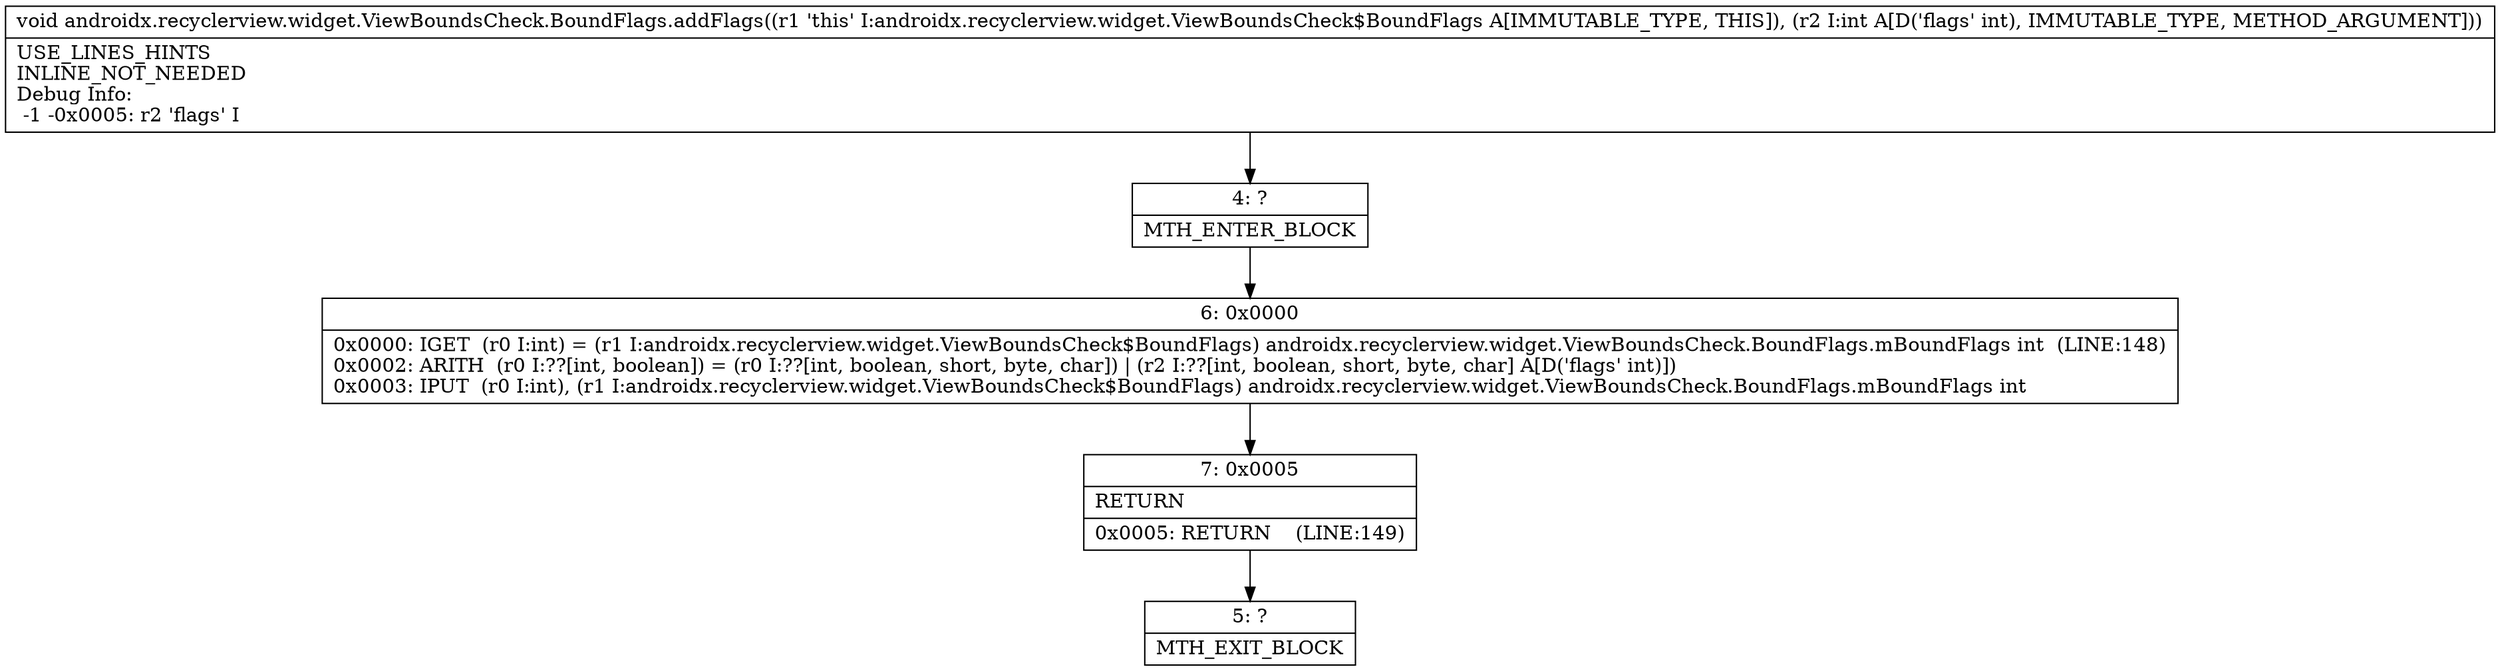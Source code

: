 digraph "CFG forandroidx.recyclerview.widget.ViewBoundsCheck.BoundFlags.addFlags(I)V" {
Node_4 [shape=record,label="{4\:\ ?|MTH_ENTER_BLOCK\l}"];
Node_6 [shape=record,label="{6\:\ 0x0000|0x0000: IGET  (r0 I:int) = (r1 I:androidx.recyclerview.widget.ViewBoundsCheck$BoundFlags) androidx.recyclerview.widget.ViewBoundsCheck.BoundFlags.mBoundFlags int  (LINE:148)\l0x0002: ARITH  (r0 I:??[int, boolean]) = (r0 I:??[int, boolean, short, byte, char]) \| (r2 I:??[int, boolean, short, byte, char] A[D('flags' int)]) \l0x0003: IPUT  (r0 I:int), (r1 I:androidx.recyclerview.widget.ViewBoundsCheck$BoundFlags) androidx.recyclerview.widget.ViewBoundsCheck.BoundFlags.mBoundFlags int \l}"];
Node_7 [shape=record,label="{7\:\ 0x0005|RETURN\l|0x0005: RETURN    (LINE:149)\l}"];
Node_5 [shape=record,label="{5\:\ ?|MTH_EXIT_BLOCK\l}"];
MethodNode[shape=record,label="{void androidx.recyclerview.widget.ViewBoundsCheck.BoundFlags.addFlags((r1 'this' I:androidx.recyclerview.widget.ViewBoundsCheck$BoundFlags A[IMMUTABLE_TYPE, THIS]), (r2 I:int A[D('flags' int), IMMUTABLE_TYPE, METHOD_ARGUMENT]))  | USE_LINES_HINTS\lINLINE_NOT_NEEDED\lDebug Info:\l  \-1 \-0x0005: r2 'flags' I\l}"];
MethodNode -> Node_4;Node_4 -> Node_6;
Node_6 -> Node_7;
Node_7 -> Node_5;
}

